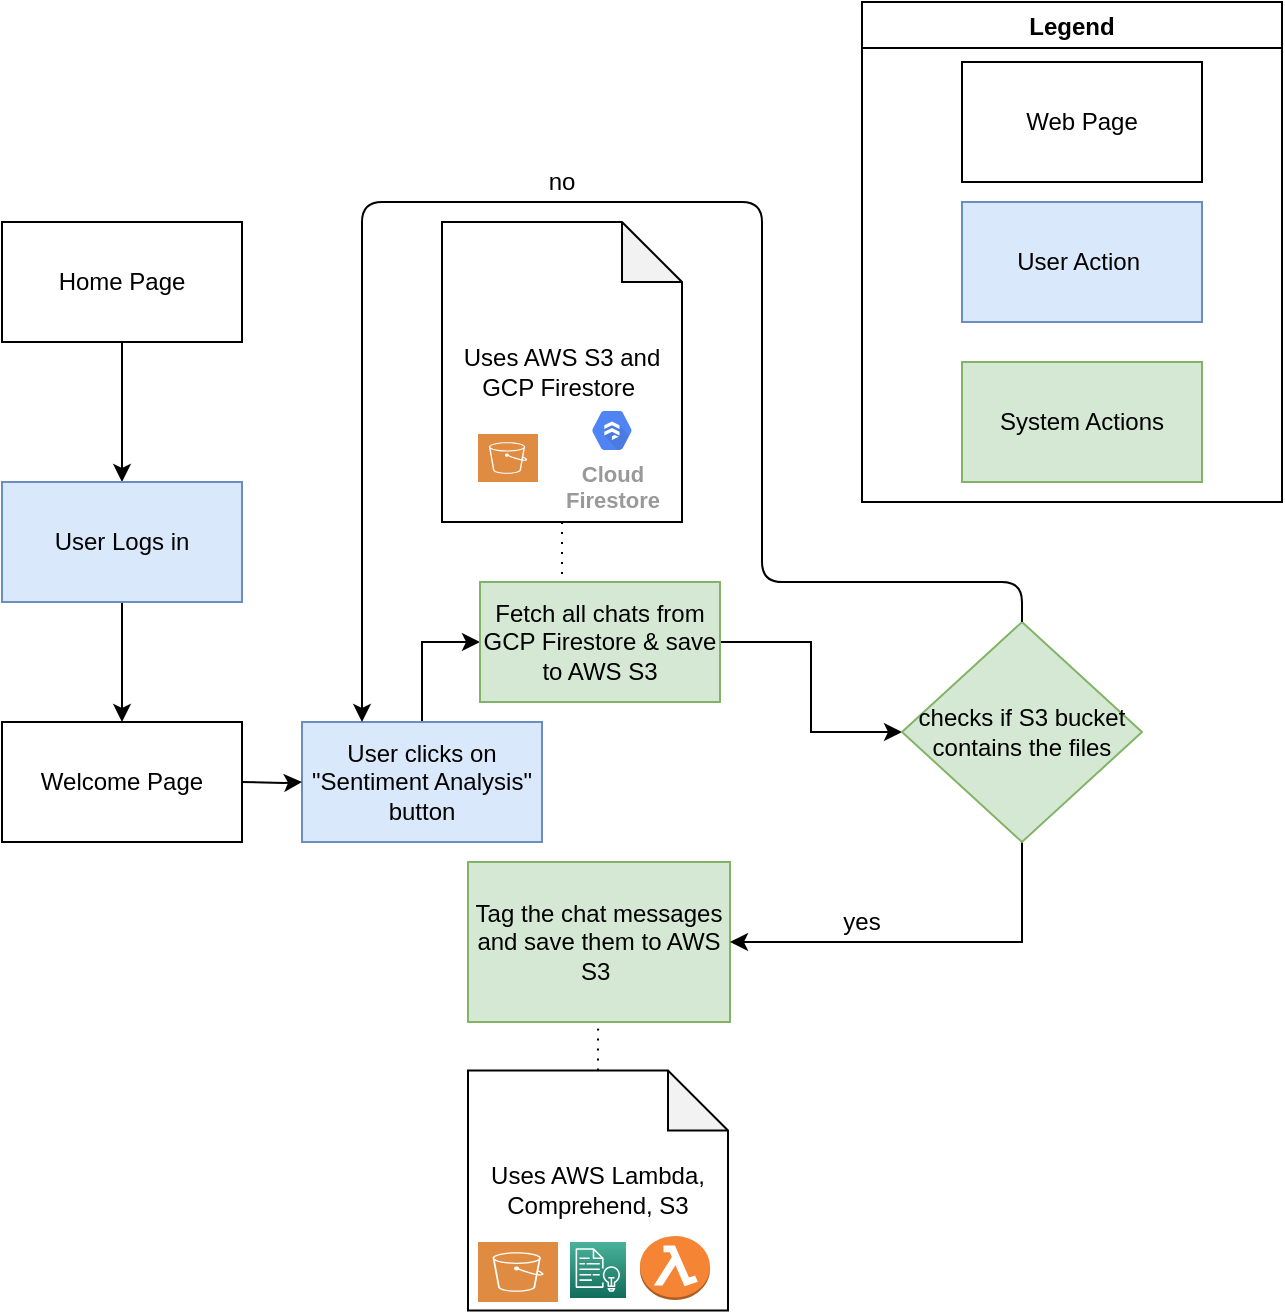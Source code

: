 <mxfile version="13.3.9" type="device"><diagram id="-uY8ORCGU5NZoAsgqFBR" name="Page-1"><mxGraphModel dx="202" dy="121" grid="1" gridSize="10" guides="1" tooltips="1" connect="1" arrows="1" fold="1" page="1" pageScale="1" pageWidth="850" pageHeight="1100" math="0" shadow="0"><root><mxCell id="0"/><mxCell id="1" parent="0"/><mxCell id="UImqx5HM29libAQ-otXr-9" value="" style="edgeStyle=orthogonalEdgeStyle;rounded=0;orthogonalLoop=1;jettySize=auto;html=1;" parent="1" source="UImqx5HM29libAQ-otXr-1" target="UImqx5HM29libAQ-otXr-2" edge="1"><mxGeometry relative="1" as="geometry"/></mxCell><mxCell id="UImqx5HM29libAQ-otXr-1" value="Home Page" style="rounded=0;whiteSpace=wrap;html=1;" parent="1" vertex="1"><mxGeometry x="120" y="150" width="120" height="60" as="geometry"/></mxCell><mxCell id="UImqx5HM29libAQ-otXr-10" value="" style="edgeStyle=orthogonalEdgeStyle;rounded=0;orthogonalLoop=1;jettySize=auto;html=1;" parent="1" source="UImqx5HM29libAQ-otXr-2" target="UImqx5HM29libAQ-otXr-3" edge="1"><mxGeometry relative="1" as="geometry"/></mxCell><mxCell id="UImqx5HM29libAQ-otXr-2" value="User Logs in" style="rounded=0;whiteSpace=wrap;html=1;fillColor=#dae8fc;strokeColor=#6c8ebf;" parent="1" vertex="1"><mxGeometry x="120" y="280" width="120" height="60" as="geometry"/></mxCell><mxCell id="UImqx5HM29libAQ-otXr-3" value="Welcome Page" style="rounded=0;whiteSpace=wrap;html=1;" parent="1" vertex="1"><mxGeometry x="120" y="400" width="120" height="60" as="geometry"/></mxCell><mxCell id="UImqx5HM29libAQ-otXr-16" style="edgeStyle=orthogonalEdgeStyle;rounded=0;orthogonalLoop=1;jettySize=auto;html=1;entryX=0;entryY=0.5;entryDx=0;entryDy=0;" parent="1" source="UImqx5HM29libAQ-otXr-6" target="UImqx5HM29libAQ-otXr-8" edge="1"><mxGeometry relative="1" as="geometry"><Array as="points"><mxPoint x="330" y="360"/></Array></mxGeometry></mxCell><mxCell id="UImqx5HM29libAQ-otXr-6" value="User clicks on &quot;Sentiment Analysis&quot; button" style="rounded=0;whiteSpace=wrap;html=1;fillColor=#dae8fc;strokeColor=#6c8ebf;" parent="1" vertex="1"><mxGeometry x="270" y="400" width="120" height="60" as="geometry"/></mxCell><mxCell id="UImqx5HM29libAQ-otXr-7" value="Tag the chat messages and save them to AWS S3&amp;nbsp;" style="rounded=0;whiteSpace=wrap;html=1;fillColor=#d5e8d4;strokeColor=#82b366;" parent="1" vertex="1"><mxGeometry x="353" y="470" width="131" height="80" as="geometry"/></mxCell><mxCell id="UImqx5HM29libAQ-otXr-77" value="" style="edgeStyle=orthogonalEdgeStyle;rounded=0;orthogonalLoop=1;jettySize=auto;html=1;endArrow=classic;endFill=1;entryX=0;entryY=0.5;entryDx=0;entryDy=0;" parent="1" source="UImqx5HM29libAQ-otXr-8" target="UImqx5HM29libAQ-otXr-40" edge="1"><mxGeometry relative="1" as="geometry"><mxPoint x="559" y="360" as="targetPoint"/></mxGeometry></mxCell><mxCell id="UImqx5HM29libAQ-otXr-8" value="Fetch all chats from GCP Firestore &amp;amp; save to AWS S3" style="rounded=0;whiteSpace=wrap;html=1;fillColor=#d5e8d4;strokeColor=#82b366;" parent="1" vertex="1"><mxGeometry x="359" y="330" width="120" height="60" as="geometry"/></mxCell><mxCell id="UImqx5HM29libAQ-otXr-29" value="" style="edgeStyle=orthogonalEdgeStyle;rounded=0;orthogonalLoop=1;jettySize=auto;html=1;dashed=1;dashPattern=1 4;endArrow=none;endFill=0;" parent="1" source="UImqx5HM29libAQ-otXr-26" target="UImqx5HM29libAQ-otXr-8" edge="1"><mxGeometry relative="1" as="geometry"><Array as="points"><mxPoint x="419" y="290"/><mxPoint x="419" y="290"/></Array></mxGeometry></mxCell><mxCell id="UImqx5HM29libAQ-otXr-26" value="Uses AWS S3 and GCP Firestore&amp;nbsp;" style="shape=note;whiteSpace=wrap;html=1;backgroundOutline=1;darkOpacity=0.05;" parent="1" vertex="1"><mxGeometry x="340" y="150" width="120" height="150" as="geometry"/></mxCell><mxCell id="UImqx5HM29libAQ-otXr-30" value="" style="pointerEvents=1;shadow=0;dashed=0;html=1;strokeColor=none;fillColor=#DF8C42;labelPosition=center;verticalLabelPosition=bottom;verticalAlign=top;align=center;outlineConnect=0;shape=mxgraph.veeam2.aws_s3;" parent="1" vertex="1"><mxGeometry x="358" y="256" width="30" height="24" as="geometry"/></mxCell><mxCell id="UImqx5HM29libAQ-otXr-34" value="" style="edgeStyle=orthogonalEdgeStyle;rounded=0;orthogonalLoop=1;jettySize=auto;html=1;dashed=1;dashPattern=1 4;endArrow=none;endFill=0;" parent="1" source="UImqx5HM29libAQ-otXr-31" target="UImqx5HM29libAQ-otXr-7" edge="1"><mxGeometry relative="1" as="geometry"/></mxCell><mxCell id="UImqx5HM29libAQ-otXr-31" value="Uses AWS Lambda, Comprehend, S3" style="shape=note;whiteSpace=wrap;html=1;backgroundOutline=1;darkOpacity=0.05;" parent="1" vertex="1"><mxGeometry x="353" y="574.25" width="130" height="120" as="geometry"/></mxCell><mxCell id="UImqx5HM29libAQ-otXr-35" value="" style="group" parent="1" vertex="1" connectable="0"><mxGeometry x="550" y="40" width="210" height="250" as="geometry"/></mxCell><mxCell id="UImqx5HM29libAQ-otXr-36" value="System Actions" style="rounded=0;whiteSpace=wrap;html=1;fillColor=#d5e8d4;strokeColor=#82b366;" parent="UImqx5HM29libAQ-otXr-35" vertex="1"><mxGeometry x="50" y="180" width="120" height="60" as="geometry"/></mxCell><mxCell id="UImqx5HM29libAQ-otXr-37" value="User Action&amp;nbsp;" style="rounded=0;whiteSpace=wrap;html=1;fillColor=#dae8fc;strokeColor=#6c8ebf;" parent="UImqx5HM29libAQ-otXr-35" vertex="1"><mxGeometry x="50" y="100" width="120" height="60" as="geometry"/></mxCell><mxCell id="UImqx5HM29libAQ-otXr-38" value="Web Page" style="rounded=0;whiteSpace=wrap;html=1;" parent="UImqx5HM29libAQ-otXr-35" vertex="1"><mxGeometry x="50" y="30" width="120" height="60" as="geometry"/></mxCell><mxCell id="UImqx5HM29libAQ-otXr-39" value="Legend" style="swimlane;" parent="UImqx5HM29libAQ-otXr-35" vertex="1"><mxGeometry width="210" height="250" as="geometry"><mxRectangle width="80" height="23" as="alternateBounds"/></mxGeometry></mxCell><mxCell id="UImqx5HM29libAQ-otXr-78" style="edgeStyle=orthogonalEdgeStyle;rounded=0;orthogonalLoop=1;jettySize=auto;html=1;entryX=1;entryY=0.5;entryDx=0;entryDy=0;endArrow=classic;endFill=1;" parent="1" source="UImqx5HM29libAQ-otXr-40" target="UImqx5HM29libAQ-otXr-7" edge="1"><mxGeometry relative="1" as="geometry"><Array as="points"><mxPoint x="630" y="510"/></Array></mxGeometry></mxCell><mxCell id="UImqx5HM29libAQ-otXr-40" value="checks if S3 bucket contains the files" style="rhombus;whiteSpace=wrap;html=1;fillColor=#d5e8d4;strokeColor=#82b366;" parent="1" vertex="1"><mxGeometry x="570" y="350" width="120" height="110" as="geometry"/></mxCell><mxCell id="UImqx5HM29libAQ-otXr-53" value="yes" style="text;html=1;strokeColor=none;fillColor=none;align=center;verticalAlign=middle;whiteSpace=wrap;rounded=0;" parent="1" vertex="1"><mxGeometry x="530" y="490" width="40" height="20" as="geometry"/></mxCell><mxCell id="UImqx5HM29libAQ-otXr-60" value="" style="endArrow=classic;html=1;entryX=0.25;entryY=0;entryDx=0;entryDy=0;exitX=0.5;exitY=0;exitDx=0;exitDy=0;" parent="1" source="UImqx5HM29libAQ-otXr-40" target="UImqx5HM29libAQ-otXr-6" edge="1"><mxGeometry width="50" height="50" relative="1" as="geometry"><mxPoint x="630" y="330" as="sourcePoint"/><mxPoint x="570" y="300" as="targetPoint"/><Array as="points"><mxPoint x="630" y="330"/><mxPoint x="500" y="330"/><mxPoint x="500" y="140"/><mxPoint x="300" y="140"/></Array></mxGeometry></mxCell><mxCell id="UImqx5HM29libAQ-otXr-61" value="no" style="text;html=1;strokeColor=none;fillColor=none;align=center;verticalAlign=middle;whiteSpace=wrap;rounded=0;" parent="1" vertex="1"><mxGeometry x="380" y="120" width="40" height="20" as="geometry"/></mxCell><mxCell id="UImqx5HM29libAQ-otXr-75" value="" style="edgeStyle=orthogonalEdgeStyle;rounded=0;orthogonalLoop=1;jettySize=auto;html=1;endArrow=classic;endFill=1;" parent="1" target="UImqx5HM29libAQ-otXr-6" edge="1"><mxGeometry relative="1" as="geometry"><mxPoint x="240" y="430" as="sourcePoint"/></mxGeometry></mxCell><mxCell id="UImqx5HM29libAQ-otXr-70" value="" style="outlineConnect=0;dashed=0;verticalLabelPosition=bottom;verticalAlign=top;align=center;html=1;shape=mxgraph.aws3.lambda_function;fillColor=#F58534;gradientColor=none;" parent="1" vertex="1"><mxGeometry x="439" y="657" width="35" height="32" as="geometry"/></mxCell><mxCell id="UImqx5HM29libAQ-otXr-73" value="" style="pointerEvents=1;shadow=0;dashed=0;html=1;strokeColor=none;fillColor=#DF8C42;labelPosition=center;verticalLabelPosition=bottom;verticalAlign=top;align=center;outlineConnect=0;shape=mxgraph.veeam2.aws_s3;" parent="1" vertex="1"><mxGeometry x="358" y="660" width="40" height="30" as="geometry"/></mxCell><mxCell id="UImqx5HM29libAQ-otXr-74" value="" style="outlineConnect=0;fontColor=#232F3E;gradientColor=#4AB29A;gradientDirection=north;fillColor=#116D5B;strokeColor=#ffffff;dashed=0;verticalLabelPosition=bottom;verticalAlign=top;align=center;html=1;fontSize=12;fontStyle=0;aspect=fixed;shape=mxgraph.aws4.resourceIcon;resIcon=mxgraph.aws4.comprehend;" parent="1" vertex="1"><mxGeometry x="404" y="660" width="28" height="28" as="geometry"/></mxCell><mxCell id="O5DPhlIXgVRArLpBEFKl-3" value="Cloud&#10;Firestore" style="html=1;fillColor=#5184F3;strokeColor=none;verticalAlign=top;labelPosition=center;verticalLabelPosition=bottom;align=center;spacingTop=-6;fontSize=11;fontStyle=1;fontColor=#999999;shape=mxgraph.gcp2.hexIcon;prIcon=cloud_firestore" vertex="1" parent="1"><mxGeometry x="410" y="240" width="30" height="28.5" as="geometry"/></mxCell></root></mxGraphModel></diagram></mxfile>